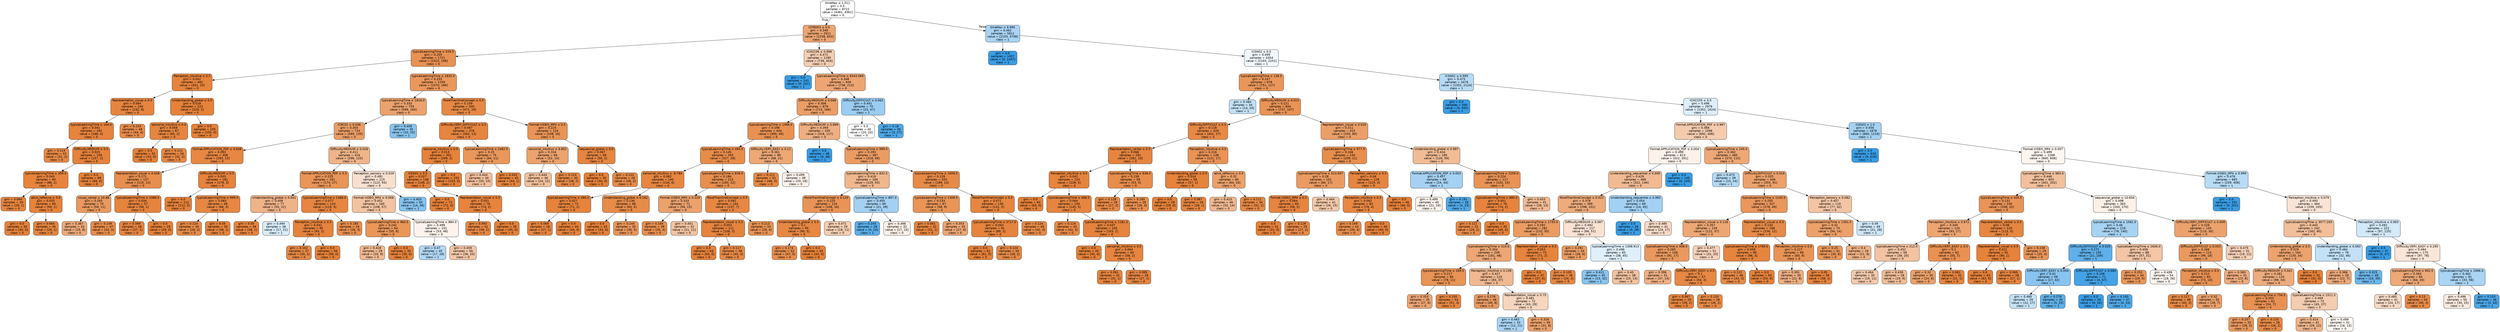 digraph Tree {
node [shape=box, style="filled, rounded", color="black", fontname=helvetica] ;
edge [fontname=helvetica] ;
0 [label=<timeMax &le; 1.011<br/>gini = 0.5<br/>samples = 8722<br/>value = [4361, 4361]<br/>class = 0>, fillcolor="#e5813900"] ;
1 [label=<ICFBD03 &le; 0.0<br/>gini = 0.348<br/>samples = 2911<br/>value = [2258, 653]<br/>class = 0>, fillcolor="#e58139b5"] ;
0 -> 1 [labeldistance=2.5, labelangle=45, headlabel="True"] ;
2 [label=<typicalLearningTime &le; 529.5<br/>gini = 0.205<br/>samples = 1721<br/>value = [1522, 199]<br/>class = 0>, fillcolor="#e58139de"] ;
1 -> 2 ;
3 [label=<Perception_intuitive &le; 0.5<br/>gini = 0.042<br/>samples = 462<br/>value = [452, 10]<br/>class = 0>, fillcolor="#e58139f9"] ;
2 -> 3 ;
4 [label=<Representation_visual &le; 0.5<br/>gini = 0.064<br/>samples = 240<br/>value = [232, 8]<br/>class = 0>, fillcolor="#e58139f6"] ;
3 -> 4 ;
5 [label=<typicalLearningTime &le; 164.0<br/>gini = 0.041<br/>samples = 192<br/>value = [188, 4]<br/>class = 0>, fillcolor="#e58139fa"] ;
4 -> 5 ;
6 [label=<gini = 0.114<br/>samples = 33<br/>value = [31, 2]<br/>class = 0>, fillcolor="#e58139ef"] ;
5 -> 6 ;
7 [label=<Difficulty.MEDIUM &le; 0.5<br/>gini = 0.025<br/>samples = 159<br/>value = [157, 2]<br/>class = 0>, fillcolor="#e58139fc"] ;
5 -> 7 ;
8 [label=<typicalLearningTime &le; 359.5<br/>gini = 0.043<br/>samples = 90<br/>value = [88, 2]<br/>class = 0>, fillcolor="#e58139f9"] ;
7 -> 8 ;
9 [label=<gini = 0.064<br/>samples = 30<br/>value = [29, 1]<br/>class = 0>, fillcolor="#e58139f6"] ;
8 -> 9 ;
10 [label=<ativo_reflexivo &le; 0.0<br/>gini = 0.033<br/>samples = 60<br/>value = [59, 1]<br/>class = 0>, fillcolor="#e58139fb"] ;
8 -> 10 ;
11 [label=<gini = 0.0<br/>samples = 30<br/>value = [30, 0]<br/>class = 0>, fillcolor="#e58139ff"] ;
10 -> 11 ;
12 [label=<gini = 0.064<br/>samples = 30<br/>value = [29, 1]<br/>class = 0>, fillcolor="#e58139f6"] ;
10 -> 12 ;
13 [label=<gini = 0.0<br/>samples = 69<br/>value = [69, 0]<br/>class = 0>, fillcolor="#e58139ff"] ;
7 -> 13 ;
14 [label=<gini = 0.153<br/>samples = 48<br/>value = [44, 4]<br/>class = 0>, fillcolor="#e58139e8"] ;
4 -> 14 ;
15 [label=<Understanding_global &le; 0.5<br/>gini = 0.018<br/>samples = 222<br/>value = [220, 2]<br/>class = 0>, fillcolor="#e58139fd"] ;
3 -> 15 ;
16 [label=<sensorial_intuitivo &le; 0.0<br/>gini = 0.058<br/>samples = 67<br/>value = [65, 2]<br/>class = 0>, fillcolor="#e58139f7"] ;
15 -> 16 ;
17 [label=<gini = 0.0<br/>samples = 33<br/>value = [33, 0]<br/>class = 0>, fillcolor="#e58139ff"] ;
16 -> 17 ;
18 [label=<gini = 0.111<br/>samples = 34<br/>value = [32, 2]<br/>class = 0>, fillcolor="#e58139ef"] ;
16 -> 18 ;
19 [label=<gini = 0.0<br/>samples = 155<br/>value = [155, 0]<br/>class = 0>, fillcolor="#e58139ff"] ;
15 -> 19 ;
20 [label=<typicalLearningTime &le; 1835.0<br/>gini = 0.255<br/>samples = 1259<br/>value = [1070, 189]<br/>class = 0>, fillcolor="#e58139d2"] ;
2 -> 20 ;
21 [label=<typicalLearningTime &le; 1818.0<br/>gini = 0.333<br/>samples = 759<br/>value = [599, 160]<br/>class = 0>, fillcolor="#e58139bb"] ;
20 -> 21 ;
22 [label=<ICRC02 &le; 0.036<br/>gini = 0.303<br/>samples = 724<br/>value = [589, 135]<br/>class = 0>, fillcolor="#e58139c5"] ;
21 -> 22 ;
23 [label=<Format.APPLICATION_PDF &le; 0.638<br/>gini = 0.093<br/>samples = 308<br/>value = [293, 15]<br/>class = 0>, fillcolor="#e58139f2"] ;
22 -> 23 ;
24 [label=<Representation_visual &le; 0.638<br/>gini = 0.171<br/>samples = 127<br/>value = [115, 12]<br/>class = 0>, fillcolor="#e58139e4"] ;
23 -> 24 ;
25 [label=<visual_verbal &le; 10.88<br/>gini = 0.265<br/>samples = 70<br/>value = [59, 11]<br/>class = 0>, fillcolor="#e58139cf"] ;
24 -> 25 ;
26 [label=<gini = 0.367<br/>samples = 33<br/>value = [25, 8]<br/>class = 0>, fillcolor="#e58139ad"] ;
25 -> 26 ;
27 [label=<gini = 0.149<br/>samples = 37<br/>value = [34, 3]<br/>class = 0>, fillcolor="#e58139e9"] ;
25 -> 27 ;
28 [label=<typicalLearningTime &le; 1086.0<br/>gini = 0.034<br/>samples = 57<br/>value = [56, 1]<br/>class = 0>, fillcolor="#e58139fa"] ;
24 -> 28 ;
29 [label=<gini = 0.069<br/>samples = 28<br/>value = [27, 1]<br/>class = 0>, fillcolor="#e58139f6"] ;
28 -> 29 ;
30 [label=<gini = 0.0<br/>samples = 29<br/>value = [29, 0]<br/>class = 0>, fillcolor="#e58139ff"] ;
28 -> 30 ;
31 [label=<Difficulty.MEDIUM &le; 0.5<br/>gini = 0.033<br/>samples = 181<br/>value = [178, 3]<br/>class = 0>, fillcolor="#e58139fb"] ;
23 -> 31 ;
32 [label=<gini = 0.0<br/>samples = 112<br/>value = [112, 0]<br/>class = 0>, fillcolor="#e58139ff"] ;
31 -> 32 ;
33 [label=<typicalLearningTime &le; 999.0<br/>gini = 0.083<br/>samples = 69<br/>value = [66, 3]<br/>class = 0>, fillcolor="#e58139f3"] ;
31 -> 33 ;
34 [label=<gini = 0.124<br/>samples = 30<br/>value = [28, 2]<br/>class = 0>, fillcolor="#e58139ed"] ;
33 -> 34 ;
35 [label=<gini = 0.05<br/>samples = 39<br/>value = [38, 1]<br/>class = 0>, fillcolor="#e58139f8"] ;
33 -> 35 ;
36 [label=<Difficulty.MEDIUM &le; 0.026<br/>gini = 0.411<br/>samples = 416<br/>value = [296, 120]<br/>class = 0>, fillcolor="#e5813998"] ;
22 -> 36 ;
37 [label=<Format.APPLICATION_PDF &le; 0.5<br/>gini = 0.233<br/>samples = 201<br/>value = [174, 27]<br/>class = 0>, fillcolor="#e58139d7"] ;
36 -> 37 ;
38 [label=<Understanding_global &le; 0.041<br/>gini = 0.408<br/>samples = 77<br/>value = [55, 22]<br/>class = 0>, fillcolor="#e5813999"] ;
37 -> 38 ;
39 [label=<gini = 0.05<br/>samples = 39<br/>value = [38, 1]<br/>class = 0>, fillcolor="#e58139f8"] ;
38 -> 39 ;
40 [label=<gini = 0.494<br/>samples = 38<br/>value = [17, 21]<br/>class = 1>, fillcolor="#399de531"] ;
38 -> 40 ;
41 [label=<typicalLearningTime &le; 1366.0<br/>gini = 0.077<br/>samples = 124<br/>value = [119, 5]<br/>class = 0>, fillcolor="#e58139f4"] ;
37 -> 41 ;
42 [label=<Perception_intuitive &le; 0.5<br/>gini = 0.041<br/>samples = 95<br/>value = [93, 2]<br/>class = 0>, fillcolor="#e58139fa"] ;
41 -> 42 ;
43 [label=<gini = 0.102<br/>samples = 37<br/>value = [35, 2]<br/>class = 0>, fillcolor="#e58139f0"] ;
42 -> 43 ;
44 [label=<gini = 0.0<br/>samples = 58<br/>value = [58, 0]<br/>class = 0>, fillcolor="#e58139ff"] ;
42 -> 44 ;
45 [label=<gini = 0.185<br/>samples = 29<br/>value = [26, 3]<br/>class = 0>, fillcolor="#e58139e2"] ;
41 -> 45 ;
46 [label=<Perception_sensory &le; 0.026<br/>gini = 0.491<br/>samples = 215<br/>value = [122, 93]<br/>class = 0>, fillcolor="#e581393d"] ;
36 -> 46 ;
47 [label=<Format.VIDEO_MP4 &le; 0.006<br/>gini = 0.452<br/>samples = 165<br/>value = [108, 57]<br/>class = 0>, fillcolor="#e5813978"] ;
46 -> 47 ;
48 [label=<typicalLearningTime &le; 963.5<br/>gini = 0.242<br/>samples = 64<br/>value = [55, 9]<br/>class = 0>, fillcolor="#e58139d5"] ;
47 -> 48 ;
49 [label=<gini = 0.428<br/>samples = 29<br/>value = [20, 9]<br/>class = 0>, fillcolor="#e581398c"] ;
48 -> 49 ;
50 [label=<gini = 0.0<br/>samples = 35<br/>value = [35, 0]<br/>class = 0>, fillcolor="#e58139ff"] ;
48 -> 50 ;
51 [label=<typicalLearningTime &le; 884.0<br/>gini = 0.499<br/>samples = 101<br/>value = [53, 48]<br/>class = 0>, fillcolor="#e5813918"] ;
47 -> 51 ;
52 [label=<gini = 0.47<br/>samples = 45<br/>value = [17, 28]<br/>class = 1>, fillcolor="#399de564"] ;
51 -> 52 ;
53 [label=<gini = 0.459<br/>samples = 56<br/>value = [36, 20]<br/>class = 0>, fillcolor="#e5813971"] ;
51 -> 53 ;
54 [label=<gini = 0.403<br/>samples = 50<br/>value = [14, 36]<br/>class = 1>, fillcolor="#399de59c"] ;
46 -> 54 ;
55 [label=<gini = 0.408<br/>samples = 35<br/>value = [10, 25]<br/>class = 1>, fillcolor="#399de599"] ;
21 -> 55 ;
56 [label=<MoreThanOneConcept &le; 0.5<br/>gini = 0.109<br/>samples = 500<br/>value = [471, 29]<br/>class = 0>, fillcolor="#e58139ef"] ;
20 -> 56 ;
57 [label=<Difficulty.VERY_DIFFICULT &le; 0.5<br/>gini = 0.067<br/>samples = 376<br/>value = [363, 13]<br/>class = 0>, fillcolor="#e58139f6"] ;
56 -> 57 ;
58 [label=<sensorial_intuitivo &le; 0.0<br/>gini = 0.013<br/>samples = 301<br/>value = [299, 2]<br/>class = 0>, fillcolor="#e58139fd"] ;
57 -> 58 ;
59 [label=<ICES02 &le; 0.5<br/>gini = 0.027<br/>samples = 148<br/>value = [146, 2]<br/>class = 0>, fillcolor="#e58139fc"] ;
58 -> 59 ;
60 [label=<gini = 0.0<br/>samples = 72<br/>value = [72, 0]<br/>class = 0>, fillcolor="#e58139ff"] ;
59 -> 60 ;
61 [label=<Representation_visual &le; 0.5<br/>gini = 0.051<br/>samples = 76<br/>value = [74, 2]<br/>class = 0>, fillcolor="#e58139f8"] ;
59 -> 61 ;
62 [label=<gini = 0.093<br/>samples = 41<br/>value = [39, 2]<br/>class = 0>, fillcolor="#e58139f2"] ;
61 -> 62 ;
63 [label=<gini = 0.0<br/>samples = 35<br/>value = [35, 0]<br/>class = 0>, fillcolor="#e58139ff"] ;
61 -> 63 ;
64 [label=<gini = 0.0<br/>samples = 153<br/>value = [153, 0]<br/>class = 0>, fillcolor="#e58139ff"] ;
58 -> 64 ;
65 [label=<typicalLearningTime &le; 2482.5<br/>gini = 0.25<br/>samples = 75<br/>value = [64, 11]<br/>class = 0>, fillcolor="#e58139d3"] ;
57 -> 65 ;
66 [label=<gini = 0.444<br/>samples = 30<br/>value = [20, 10]<br/>class = 0>, fillcolor="#e581397f"] ;
65 -> 66 ;
67 [label=<gini = 0.043<br/>samples = 45<br/>value = [44, 1]<br/>class = 0>, fillcolor="#e58139f9"] ;
65 -> 67 ;
68 [label=<Format.VIDEO_MP4 &le; 0.5<br/>gini = 0.225<br/>samples = 124<br/>value = [108, 16]<br/>class = 0>, fillcolor="#e58139d9"] ;
56 -> 68 ;
69 [label=<sensorial_intuitivo &le; 8.802<br/>gini = 0.334<br/>samples = 66<br/>value = [52, 14]<br/>class = 0>, fillcolor="#e58139ba"] ;
68 -> 69 ;
70 [label=<gini = 0.444<br/>samples = 36<br/>value = [24, 12]<br/>class = 0>, fillcolor="#e581397f"] ;
69 -> 70 ;
71 [label=<gini = 0.124<br/>samples = 30<br/>value = [28, 2]<br/>class = 0>, fillcolor="#e58139ed"] ;
69 -> 71 ;
72 [label=<sequencial_global &le; 0.0<br/>gini = 0.067<br/>samples = 58<br/>value = [56, 2]<br/>class = 0>, fillcolor="#e58139f6"] ;
68 -> 72 ;
73 [label=<gini = 0.0<br/>samples = 30<br/>value = [30, 0]<br/>class = 0>, fillcolor="#e58139ff"] ;
72 -> 73 ;
74 [label=<gini = 0.133<br/>samples = 28<br/>value = [26, 2]<br/>class = 0>, fillcolor="#e58139eb"] ;
72 -> 74 ;
75 [label=<ICHCC06 &le; 0.998<br/>gini = 0.472<br/>samples = 1190<br/>value = [736, 454]<br/>class = 0>, fillcolor="#e5813962"] ;
1 -> 75 ;
76 [label=<gini = 0.0<br/>samples = 241<br/>value = [0, 241]<br/>class = 1>, fillcolor="#399de5ff"] ;
75 -> 76 ;
77 [label=<typicalLearningTime &le; 8343.069<br/>gini = 0.348<br/>samples = 949<br/>value = [736, 213]<br/>class = 0>, fillcolor="#e58139b5"] ;
75 -> 77 ;
78 [label=<Difficulty.MEDIUM &le; 0.006<br/>gini = 0.306<br/>samples = 879<br/>value = [713, 166]<br/>class = 0>, fillcolor="#e58139c4"] ;
77 -> 78 ;
79 [label=<typicalLearningTime &le; 1996.0<br/>gini = 0.196<br/>samples = 444<br/>value = [395, 49]<br/>class = 0>, fillcolor="#e58139df"] ;
78 -> 79 ;
80 [label=<typicalLearningTime &le; 494.5<br/>gini = 0.145<br/>samples = 355<br/>value = [327, 28]<br/>class = 0>, fillcolor="#e58139e9"] ;
79 -> 80 ;
81 [label=<sensorial_intuitivo &le; -6.784<br/>gini = 0.082<br/>samples = 140<br/>value = [134, 6]<br/>class = 0>, fillcolor="#e58139f4"] ;
80 -> 81 ;
82 [label=<typicalLearningTime &le; 280.0<br/>gini = 0.027<br/>samples = 72<br/>value = [71, 1]<br/>class = 0>, fillcolor="#e58139fb"] ;
81 -> 82 ;
83 [label=<gini = 0.069<br/>samples = 28<br/>value = [27, 1]<br/>class = 0>, fillcolor="#e58139f6"] ;
82 -> 83 ;
84 [label=<gini = 0.0<br/>samples = 44<br/>value = [44, 0]<br/>class = 0>, fillcolor="#e58139ff"] ;
82 -> 84 ;
85 [label=<Understanding_global &le; 0.192<br/>gini = 0.136<br/>samples = 68<br/>value = [63, 5]<br/>class = 0>, fillcolor="#e58139eb"] ;
81 -> 85 ;
86 [label=<gini = 0.0<br/>samples = 33<br/>value = [33, 0]<br/>class = 0>, fillcolor="#e58139ff"] ;
85 -> 86 ;
87 [label=<gini = 0.245<br/>samples = 35<br/>value = [30, 5]<br/>class = 0>, fillcolor="#e58139d4"] ;
85 -> 87 ;
88 [label=<typicalLearningTime &le; 839.0<br/>gini = 0.184<br/>samples = 215<br/>value = [193, 22]<br/>class = 0>, fillcolor="#e58139e2"] ;
80 -> 88 ;
89 [label=<Format.VIDEO_MP4 &le; 0.229<br/>gini = 0.333<br/>samples = 71<br/>value = [56, 15]<br/>class = 0>, fillcolor="#e58139bb"] ;
88 -> 89 ;
90 [label=<gini = 0.184<br/>samples = 39<br/>value = [35, 4]<br/>class = 0>, fillcolor="#e58139e2"] ;
89 -> 90 ;
91 [label=<gini = 0.451<br/>samples = 32<br/>value = [21, 11]<br/>class = 0>, fillcolor="#e5813979"] ;
89 -> 91 ;
92 [label=<MoreThanOneConcept &le; 0.5<br/>gini = 0.092<br/>samples = 144<br/>value = [137, 7]<br/>class = 0>, fillcolor="#e58139f2"] ;
88 -> 92 ;
93 [label=<Representation_visual &le; 0.5<br/>gini = 0.053<br/>samples = 111<br/>value = [108, 3]<br/>class = 0>, fillcolor="#e58139f8"] ;
92 -> 93 ;
94 [label=<gini = 0.0<br/>samples = 63<br/>value = [63, 0]<br/>class = 0>, fillcolor="#e58139ff"] ;
93 -> 94 ;
95 [label=<gini = 0.117<br/>samples = 48<br/>value = [45, 3]<br/>class = 0>, fillcolor="#e58139ee"] ;
93 -> 95 ;
96 [label=<gini = 0.213<br/>samples = 33<br/>value = [29, 4]<br/>class = 0>, fillcolor="#e58139dc"] ;
92 -> 96 ;
97 [label=<Difficulty.VERY_EASY &le; 0.12<br/>gini = 0.361<br/>samples = 89<br/>value = [68, 21]<br/>class = 0>, fillcolor="#e58139b0"] ;
79 -> 97 ;
98 [label=<gini = 0.111<br/>samples = 51<br/>value = [48, 3]<br/>class = 0>, fillcolor="#e58139ef"] ;
97 -> 98 ;
99 [label=<gini = 0.499<br/>samples = 38<br/>value = [20, 18]<br/>class = 0>, fillcolor="#e5813919"] ;
97 -> 99 ;
100 [label=<Difficulty.MEDIUM &le; 0.989<br/>gini = 0.393<br/>samples = 435<br/>value = [318, 117]<br/>class = 0>, fillcolor="#e58139a1"] ;
78 -> 100 ;
101 [label=<gini = 0.0<br/>samples = 48<br/>value = [0, 48]<br/>class = 1>, fillcolor="#399de5ff"] ;
100 -> 101 ;
102 [label=<typicalLearningTime &le; 999.0<br/>gini = 0.293<br/>samples = 387<br/>value = [318, 69]<br/>class = 0>, fillcolor="#e58139c8"] ;
100 -> 102 ;
103 [label=<typicalLearningTime &le; 832.5<br/>gini = 0.419<br/>samples = 184<br/>value = [129, 55]<br/>class = 0>, fillcolor="#e5813992"] ;
102 -> 103 ;
104 [label=<MoreThanOneConcept &le; 0.133<br/>gini = 0.225<br/>samples = 124<br/>value = [108, 16]<br/>class = 0>, fillcolor="#e58139d9"] ;
103 -> 104 ;
105 [label=<Understanding_global &le; 0.5<br/>gini = 0.1<br/>samples = 95<br/>value = [90, 5]<br/>class = 0>, fillcolor="#e58139f1"] ;
104 -> 105 ;
106 [label=<gini = 0.174<br/>samples = 52<br/>value = [47, 5]<br/>class = 0>, fillcolor="#e58139e4"] ;
105 -> 106 ;
107 [label=<gini = 0.0<br/>samples = 43<br/>value = [43, 0]<br/>class = 0>, fillcolor="#e58139ff"] ;
105 -> 107 ;
108 [label=<gini = 0.471<br/>samples = 29<br/>value = [18, 11]<br/>class = 0>, fillcolor="#e5813963"] ;
104 -> 108 ;
109 [label=<typicalLearningTime &le; 897.0<br/>gini = 0.455<br/>samples = 60<br/>value = [21, 39]<br/>class = 1>, fillcolor="#399de576"] ;
103 -> 109 ;
110 [label=<gini = 0.245<br/>samples = 28<br/>value = [4, 24]<br/>class = 1>, fillcolor="#399de5d4"] ;
109 -> 110 ;
111 [label=<gini = 0.498<br/>samples = 32<br/>value = [17, 15]<br/>class = 0>, fillcolor="#e581391e"] ;
109 -> 111 ;
112 [label=<typicalLearningTime &le; 1659.5<br/>gini = 0.128<br/>samples = 203<br/>value = [189, 14]<br/>class = 0>, fillcolor="#e58139ec"] ;
102 -> 112 ;
113 [label=<typicalLearningTime &le; 1309.5<br/>gini = 0.233<br/>samples = 67<br/>value = [58, 9]<br/>class = 0>, fillcolor="#e58139d7"] ;
112 -> 113 ;
114 [label=<gini = 0.061<br/>samples = 32<br/>value = [31, 1]<br/>class = 0>, fillcolor="#e58139f7"] ;
113 -> 114 ;
115 [label=<gini = 0.353<br/>samples = 35<br/>value = [27, 8]<br/>class = 0>, fillcolor="#e58139b3"] ;
113 -> 115 ;
116 [label=<MoreThanOneConcept &le; 0.5<br/>gini = 0.071<br/>samples = 136<br/>value = [131, 5]<br/>class = 0>, fillcolor="#e58139f5"] ;
112 -> 116 ;
117 [label=<typicalLearningTime &le; 3717.0<br/>gini = 0.043<br/>samples = 91<br/>value = [89, 2]<br/>class = 0>, fillcolor="#e58139f9"] ;
116 -> 117 ;
118 [label=<gini = 0.0<br/>samples = 61<br/>value = [61, 0]<br/>class = 0>, fillcolor="#e58139ff"] ;
117 -> 118 ;
119 [label=<gini = 0.124<br/>samples = 30<br/>value = [28, 2]<br/>class = 0>, fillcolor="#e58139ed"] ;
117 -> 119 ;
120 [label=<gini = 0.124<br/>samples = 45<br/>value = [42, 3]<br/>class = 0>, fillcolor="#e58139ed"] ;
116 -> 120 ;
121 [label=<Difficulty.DIFFICULT &le; 0.062<br/>gini = 0.441<br/>samples = 70<br/>value = [23, 47]<br/>class = 1>, fillcolor="#399de582"] ;
77 -> 121 ;
122 [label=<gini = 0.5<br/>samples = 40<br/>value = [20, 20]<br/>class = 0>, fillcolor="#e5813900"] ;
121 -> 122 ;
123 [label=<gini = 0.18<br/>samples = 30<br/>value = [3, 27]<br/>class = 1>, fillcolor="#399de5e3"] ;
121 -> 123 ;
124 [label=<timeMax &le; 9.995<br/>gini = 0.462<br/>samples = 5811<br/>value = [2103, 3708]<br/>class = 1>, fillcolor="#399de56e"] ;
0 -> 124 [labeldistance=2.5, labelangle=-45, headlabel="False"] ;
125 [label=<gini = 0.0<br/>samples = 1457<br/>value = [0, 1457]<br/>class = 1>, fillcolor="#399de5ff"] ;
124 -> 125 ;
126 [label=<ICSN02 &le; 0.0<br/>gini = 0.499<br/>samples = 4354<br/>value = [2103, 2251]<br/>class = 1>, fillcolor="#399de511"] ;
124 -> 126 ;
127 [label=<typicalLearningTime &le; 138.5<br/>gini = 0.247<br/>samples = 878<br/>value = [751, 127]<br/>class = 0>, fillcolor="#e58139d4"] ;
126 -> 127 ;
128 [label=<gini = 0.484<br/>samples = 34<br/>value = [14, 20]<br/>class = 1>, fillcolor="#399de54d"] ;
127 -> 128 ;
129 [label=<Difficulty.MEDIUM &le; 0.013<br/>gini = 0.221<br/>samples = 844<br/>value = [737, 107]<br/>class = 0>, fillcolor="#e58139da"] ;
127 -> 129 ;
130 [label=<Difficulty.DIFFICULT &le; 0.5<br/>gini = 0.118<br/>samples = 429<br/>value = [402, 27]<br/>class = 0>, fillcolor="#e58139ee"] ;
129 -> 130 ;
131 [label=<Representation_verbal &le; 0.5<br/>gini = 0.066<br/>samples = 291<br/>value = [281, 10]<br/>class = 0>, fillcolor="#e58139f6"] ;
130 -> 131 ;
132 [label=<Perception_intuitive &le; 0.5<br/>gini = 0.042<br/>samples = 233<br/>value = [228, 5]<br/>class = 0>, fillcolor="#e58139f9"] ;
131 -> 132 ;
133 [label=<gini = 0.0<br/>samples = 83<br/>value = [83, 0]<br/>class = 0>, fillcolor="#e58139ff"] ;
132 -> 133 ;
134 [label=<typicalLearningTime &le; 468.5<br/>gini = 0.064<br/>samples = 150<br/>value = [145, 5]<br/>class = 0>, fillcolor="#e58139f6"] ;
132 -> 134 ;
135 [label=<gini = 0.124<br/>samples = 45<br/>value = [42, 3]<br/>class = 0>, fillcolor="#e58139ed"] ;
134 -> 135 ;
136 [label=<typicalLearningTime &le; 1181.5<br/>gini = 0.037<br/>samples = 105<br/>value = [103, 2]<br/>class = 0>, fillcolor="#e58139fa"] ;
134 -> 136 ;
137 [label=<gini = 0.0<br/>samples = 45<br/>value = [45, 0]<br/>class = 0>, fillcolor="#e58139ff"] ;
136 -> 137 ;
138 [label=<sensorial_intuitivo &le; 0.0<br/>gini = 0.064<br/>samples = 60<br/>value = [58, 2]<br/>class = 0>, fillcolor="#e58139f6"] ;
136 -> 138 ;
139 [label=<gini = 0.061<br/>samples = 32<br/>value = [31, 1]<br/>class = 0>, fillcolor="#e58139f7"] ;
138 -> 139 ;
140 [label=<gini = 0.069<br/>samples = 28<br/>value = [27, 1]<br/>class = 0>, fillcolor="#e58139f6"] ;
138 -> 140 ;
141 [label=<typicalLearningTime &le; 638.0<br/>gini = 0.158<br/>samples = 58<br/>value = [53, 5]<br/>class = 0>, fillcolor="#e58139e7"] ;
131 -> 141 ;
142 [label=<gini = 0.128<br/>samples = 29<br/>value = [27, 2]<br/>class = 0>, fillcolor="#e58139ec"] ;
141 -> 142 ;
143 [label=<gini = 0.185<br/>samples = 29<br/>value = [26, 3]<br/>class = 0>, fillcolor="#e58139e2"] ;
141 -> 143 ;
144 [label=<Perception_intuitive &le; 0.5<br/>gini = 0.216<br/>samples = 138<br/>value = [121, 17]<br/>class = 0>, fillcolor="#e58139db"] ;
130 -> 144 ;
145 [label=<Understanding_global &le; 0.5<br/>gini = 0.034<br/>samples = 58<br/>value = [57, 1]<br/>class = 0>, fillcolor="#e58139fb"] ;
144 -> 145 ;
146 [label=<gini = 0.0<br/>samples = 29<br/>value = [29, 0]<br/>class = 0>, fillcolor="#e58139ff"] ;
145 -> 146 ;
147 [label=<gini = 0.067<br/>samples = 29<br/>value = [28, 1]<br/>class = 0>, fillcolor="#e58139f6"] ;
145 -> 147 ;
148 [label=<ativo_reflexivo &le; 0.0<br/>gini = 0.32<br/>samples = 80<br/>value = [64, 16]<br/>class = 0>, fillcolor="#e58139bf"] ;
144 -> 148 ;
149 [label=<gini = 0.423<br/>samples = 46<br/>value = [32, 14]<br/>class = 0>, fillcolor="#e581398f"] ;
148 -> 149 ;
150 [label=<gini = 0.111<br/>samples = 34<br/>value = [32, 2]<br/>class = 0>, fillcolor="#e58139ef"] ;
148 -> 150 ;
151 [label=<Representation_visual &le; 0.026<br/>gini = 0.311<br/>samples = 415<br/>value = [335, 80]<br/>class = 0>, fillcolor="#e58139c2"] ;
129 -> 151 ;
152 [label=<typicalLearningTime &le; 977.5<br/>gini = 0.166<br/>samples = 230<br/>value = [209, 21]<br/>class = 0>, fillcolor="#e58139e5"] ;
151 -> 152 ;
153 [label=<typicalLearningTime &le; 523.697<br/>gini = 0.28<br/>samples = 101<br/>value = [84, 17]<br/>class = 0>, fillcolor="#e58139cb"] ;
152 -> 153 ;
154 [label=<Format.VIDEO_MP4 &le; 0.5<br/>gini = 0.064<br/>samples = 60<br/>value = [58, 2]<br/>class = 0>, fillcolor="#e58139f6"] ;
153 -> 154 ;
155 [label=<gini = 0.0<br/>samples = 31<br/>value = [31, 0]<br/>class = 0>, fillcolor="#e58139ff"] ;
154 -> 155 ;
156 [label=<gini = 0.128<br/>samples = 29<br/>value = [27, 2]<br/>class = 0>, fillcolor="#e58139ec"] ;
154 -> 156 ;
157 [label=<gini = 0.464<br/>samples = 41<br/>value = [26, 15]<br/>class = 0>, fillcolor="#e581396c"] ;
153 -> 157 ;
158 [label=<Perception_sensory &le; 0.5<br/>gini = 0.06<br/>samples = 129<br/>value = [125, 4]<br/>class = 0>, fillcolor="#e58139f7"] ;
152 -> 158 ;
159 [label=<Perception_intuitive &le; 0.5<br/>gini = 0.092<br/>samples = 83<br/>value = [79, 4]<br/>class = 0>, fillcolor="#e58139f2"] ;
158 -> 159 ;
160 [label=<gini = 0.169<br/>samples = 43<br/>value = [39, 4]<br/>class = 0>, fillcolor="#e58139e5"] ;
159 -> 160 ;
161 [label=<gini = 0.0<br/>samples = 40<br/>value = [40, 0]<br/>class = 0>, fillcolor="#e58139ff"] ;
159 -> 161 ;
162 [label=<gini = 0.0<br/>samples = 46<br/>value = [46, 0]<br/>class = 0>, fillcolor="#e58139ff"] ;
158 -> 162 ;
163 [label=<Understanding_global &le; 0.997<br/>gini = 0.434<br/>samples = 185<br/>value = [126, 59]<br/>class = 0>, fillcolor="#e5813988"] ;
151 -> 163 ;
164 [label=<Format.APPLICATION_PDF &le; 0.003<br/>gini = 0.457<br/>samples = 68<br/>value = [24, 44]<br/>class = 1>, fillcolor="#399de574"] ;
163 -> 164 ;
165 [label=<gini = 0.499<br/>samples = 40<br/>value = [21, 19]<br/>class = 0>, fillcolor="#e5813918"] ;
164 -> 165 ;
166 [label=<gini = 0.191<br/>samples = 28<br/>value = [3, 25]<br/>class = 1>, fillcolor="#399de5e0"] ;
164 -> 166 ;
167 [label=<typicalLearningTime &le; 2259.0<br/>gini = 0.224<br/>samples = 117<br/>value = [102, 15]<br/>class = 0>, fillcolor="#e58139da"] ;
163 -> 167 ;
168 [label=<typicalLearningTime &le; 880.0<br/>gini = 0.051<br/>samples = 76<br/>value = [74, 2]<br/>class = 0>, fillcolor="#e58139f8"] ;
167 -> 168 ;
169 [label=<gini = 0.121<br/>samples = 31<br/>value = [29, 2]<br/>class = 0>, fillcolor="#e58139ed"] ;
168 -> 169 ;
170 [label=<gini = 0.0<br/>samples = 45<br/>value = [45, 0]<br/>class = 0>, fillcolor="#e58139ff"] ;
168 -> 170 ;
171 [label=<gini = 0.433<br/>samples = 41<br/>value = [28, 13]<br/>class = 0>, fillcolor="#e5813989"] ;
167 -> 171 ;
172 [label=<ICSN02 &le; 0.999<br/>gini = 0.475<br/>samples = 3476<br/>value = [1352, 2124]<br/>class = 1>, fillcolor="#399de55d"] ;
126 -> 172 ;
173 [label=<gini = 0.0<br/>samples = 500<br/>value = [0, 500]<br/>class = 1>, fillcolor="#399de5ff"] ;
172 -> 173 ;
174 [label=<ICHCC05 &le; 0.0<br/>gini = 0.496<br/>samples = 2976<br/>value = [1352, 1624]<br/>class = 1>, fillcolor="#399de52b"] ;
172 -> 174 ;
175 [label=<Format.APPLICATION_PDF &le; 0.997<br/>gini = 0.466<br/>samples = 1098<br/>value = [692, 406]<br/>class = 0>, fillcolor="#e5813969"] ;
174 -> 175 ;
176 [label=<Format.APPLICATION_PDF &le; 0.004<br/>gini = 0.499<br/>samples = 613<br/>value = [322, 291]<br/>class = 0>, fillcolor="#e5813919"] ;
175 -> 176 ;
177 [label=<Understanding_sequential &le; 0.006<br/>gini = 0.429<br/>samples = 468<br/>value = [322, 146]<br/>class = 0>, fillcolor="#e581398b"] ;
176 -> 177 ;
178 [label=<MoreThanOneConcept &le; 0.022<br/>gini = 0.378<br/>samples = 399<br/>value = [298, 101]<br/>class = 0>, fillcolor="#e58139a9"] ;
177 -> 178 ;
179 [label=<typicalLearningTime &le; 1793.0<br/>gini = 0.292<br/>samples = 282<br/>value = [232, 50]<br/>class = 0>, fillcolor="#e58139c8"] ;
178 -> 179 ;
180 [label=<typicalLearningTime &le; 510.0<br/>gini = 0.354<br/>samples = 209<br/>value = [161, 48]<br/>class = 0>, fillcolor="#e58139b3"] ;
179 -> 180 ;
181 [label=<typicalLearningTime &le; 269.5<br/>gini = 0.217<br/>samples = 89<br/>value = [78, 11]<br/>class = 0>, fillcolor="#e58139db"] ;
180 -> 181 ;
182 [label=<gini = 0.353<br/>samples = 35<br/>value = [27, 8]<br/>class = 0>, fillcolor="#e58139b3"] ;
181 -> 182 ;
183 [label=<gini = 0.105<br/>samples = 54<br/>value = [51, 3]<br/>class = 0>, fillcolor="#e58139f0"] ;
181 -> 183 ;
184 [label=<Perception_intuitive &le; 0.139<br/>gini = 0.427<br/>samples = 120<br/>value = [83, 37]<br/>class = 0>, fillcolor="#e581398d"] ;
180 -> 184 ;
185 [label=<gini = 0.278<br/>samples = 48<br/>value = [40, 8]<br/>class = 0>, fillcolor="#e58139cc"] ;
184 -> 185 ;
186 [label=<Representation_visual &le; 0.75<br/>gini = 0.481<br/>samples = 72<br/>value = [43, 29]<br/>class = 0>, fillcolor="#e5813953"] ;
184 -> 186 ;
187 [label=<gini = 0.463<br/>samples = 33<br/>value = [12, 21]<br/>class = 1>, fillcolor="#399de56d"] ;
186 -> 187 ;
188 [label=<gini = 0.326<br/>samples = 39<br/>value = [31, 8]<br/>class = 0>, fillcolor="#e58139bd"] ;
186 -> 188 ;
189 [label=<Representation_visual &le; 0.5<br/>gini = 0.053<br/>samples = 73<br/>value = [71, 2]<br/>class = 0>, fillcolor="#e58139f8"] ;
179 -> 189 ;
190 [label=<gini = 0.0<br/>samples = 37<br/>value = [37, 0]<br/>class = 0>, fillcolor="#e58139ff"] ;
189 -> 190 ;
191 [label=<gini = 0.105<br/>samples = 36<br/>value = [34, 2]<br/>class = 0>, fillcolor="#e58139f0"] ;
189 -> 191 ;
192 [label=<Difficulty.MEDIUM &le; 0.087<br/>gini = 0.492<br/>samples = 117<br/>value = [66, 51]<br/>class = 0>, fillcolor="#e581393a"] ;
178 -> 192 ;
193 [label=<gini = 0.291<br/>samples = 34<br/>value = [28, 6]<br/>class = 0>, fillcolor="#e58139c8"] ;
192 -> 193 ;
194 [label=<typicalLearningTime &le; 1308.913<br/>gini = 0.496<br/>samples = 83<br/>value = [38, 45]<br/>class = 1>, fillcolor="#399de528"] ;
192 -> 194 ;
195 [label=<gini = 0.411<br/>samples = 45<br/>value = [13, 32]<br/>class = 1>, fillcolor="#399de597"] ;
194 -> 195 ;
196 [label=<gini = 0.45<br/>samples = 38<br/>value = [25, 13]<br/>class = 0>, fillcolor="#e581397a"] ;
194 -> 196 ;
197 [label=<Understanding_sequential &le; 0.992<br/>gini = 0.454<br/>samples = 69<br/>value = [24, 45]<br/>class = 1>, fillcolor="#399de577"] ;
177 -> 197 ;
198 [label=<gini = 0.0<br/>samples = 28<br/>value = [0, 28]<br/>class = 1>, fillcolor="#399de5ff"] ;
197 -> 198 ;
199 [label=<gini = 0.485<br/>samples = 41<br/>value = [24, 17]<br/>class = 0>, fillcolor="#e581394a"] ;
197 -> 199 ;
200 [label=<gini = 0.0<br/>samples = 145<br/>value = [0, 145]<br/>class = 1>, fillcolor="#399de5ff"] ;
176 -> 200 ;
201 [label=<typicalLearningTime &le; 245.0<br/>gini = 0.362<br/>samples = 485<br/>value = [370, 115]<br/>class = 0>, fillcolor="#e58139b0"] ;
175 -> 201 ;
202 [label=<gini = 0.473<br/>samples = 39<br/>value = [15, 24]<br/>class = 1>, fillcolor="#399de560"] ;
201 -> 202 ;
203 [label=<Difficulty.DIFFICULT &le; 0.016<br/>gini = 0.325<br/>samples = 446<br/>value = [355, 91]<br/>class = 0>, fillcolor="#e58139be"] ;
201 -> 203 ;
204 [label=<typicalLearningTime &le; 1143.5<br/>gini = 0.255<br/>samples = 327<br/>value = [278, 49]<br/>class = 0>, fillcolor="#e58139d2"] ;
203 -> 204 ;
205 [label=<Representation_visual &le; 0.116<br/>gini = 0.357<br/>samples = 159<br/>value = [122, 37]<br/>class = 0>, fillcolor="#e58139b2"] ;
204 -> 205 ;
206 [label=<typicalLearningTime &le; 508.0<br/>gini = 0.265<br/>samples = 108<br/>value = [91, 17]<br/>class = 0>, fillcolor="#e58139cf"] ;
205 -> 206 ;
207 [label=<gini = 0.398<br/>samples = 51<br/>value = [37, 14]<br/>class = 0>, fillcolor="#e581399f"] ;
206 -> 207 ;
208 [label=<Difficulty.VERY_EASY &le; 0.5<br/>gini = 0.1<br/>samples = 57<br/>value = [54, 3]<br/>class = 0>, fillcolor="#e58139f1"] ;
206 -> 208 ;
209 [label=<gini = 0.067<br/>samples = 29<br/>value = [28, 1]<br/>class = 0>, fillcolor="#e58139f6"] ;
208 -> 209 ;
210 [label=<gini = 0.133<br/>samples = 28<br/>value = [26, 2]<br/>class = 0>, fillcolor="#e58139eb"] ;
208 -> 210 ;
211 [label=<gini = 0.477<br/>samples = 51<br/>value = [31, 20]<br/>class = 0>, fillcolor="#e581395a"] ;
205 -> 211 ;
212 [label=<Representation_visual &le; 0.5<br/>gini = 0.133<br/>samples = 168<br/>value = [156, 12]<br/>class = 0>, fillcolor="#e58139eb"] ;
204 -> 212 ;
213 [label=<typicalLearningTime &le; 1769.0<br/>gini = 0.059<br/>samples = 99<br/>value = [96, 3]<br/>class = 0>, fillcolor="#e58139f7"] ;
212 -> 213 ;
214 [label=<gini = 0.122<br/>samples = 46<br/>value = [43, 3]<br/>class = 0>, fillcolor="#e58139ed"] ;
213 -> 214 ;
215 [label=<gini = 0.0<br/>samples = 53<br/>value = [53, 0]<br/>class = 0>, fillcolor="#e58139ff"] ;
213 -> 215 ;
216 [label=<Perception_intuitive &le; 0.5<br/>gini = 0.227<br/>samples = 69<br/>value = [60, 9]<br/>class = 0>, fillcolor="#e58139d9"] ;
212 -> 216 ;
217 [label=<gini = 0.391<br/>samples = 30<br/>value = [22, 8]<br/>class = 0>, fillcolor="#e58139a2"] ;
216 -> 217 ;
218 [label=<gini = 0.05<br/>samples = 39<br/>value = [38, 1]<br/>class = 0>, fillcolor="#e58139f8"] ;
216 -> 218 ;
219 [label=<Perception_sensory &le; 0.082<br/>gini = 0.457<br/>samples = 119<br/>value = [77, 42]<br/>class = 0>, fillcolor="#e5813974"] ;
203 -> 219 ;
220 [label=<typicalLearningTime &le; 1391.0<br/>gini = 0.32<br/>samples = 70<br/>value = [56, 14]<br/>class = 0>, fillcolor="#e58139bf"] ;
219 -> 220 ;
221 [label=<gini = 0.25<br/>samples = 41<br/>value = [35, 6]<br/>class = 0>, fillcolor="#e58139d3"] ;
220 -> 221 ;
222 [label=<gini = 0.4<br/>samples = 29<br/>value = [21, 8]<br/>class = 0>, fillcolor="#e581399e"] ;
220 -> 222 ;
223 [label=<gini = 0.49<br/>samples = 49<br/>value = [21, 28]<br/>class = 1>, fillcolor="#399de540"] ;
219 -> 223 ;
224 [label=<ICES03 &le; 1.0<br/>gini = 0.456<br/>samples = 1878<br/>value = [660, 1218]<br/>class = 1>, fillcolor="#399de575"] ;
174 -> 224 ;
225 [label=<gini = 0.0<br/>samples = 610<br/>value = [0, 610]<br/>class = 1>, fillcolor="#399de5ff"] ;
224 -> 225 ;
226 [label=<Format.VIDEO_MP4 &le; 0.007<br/>gini = 0.499<br/>samples = 1268<br/>value = [660, 608]<br/>class = 0>, fillcolor="#e5813914"] ;
224 -> 226 ;
227 [label=<typicalLearningTime &le; 983.0<br/>gini = 0.446<br/>samples = 603<br/>value = [401, 202]<br/>class = 0>, fillcolor="#e581397f"] ;
226 -> 227 ;
228 [label=<typicalLearningTime &le; 425.5<br/>gini = 0.231<br/>samples = 240<br/>value = [208, 32]<br/>class = 0>, fillcolor="#e58139d8"] ;
227 -> 228 ;
229 [label=<Perception_intuitive &le; 0.972<br/>gini = 0.349<br/>samples = 120<br/>value = [93, 27]<br/>class = 0>, fillcolor="#e58139b5"] ;
228 -> 229 ;
230 [label=<typicalLearningTime &le; 212.0<br/>gini = 0.452<br/>samples = 58<br/>value = [38, 20]<br/>class = 0>, fillcolor="#e5813979"] ;
229 -> 230 ;
231 [label=<gini = 0.464<br/>samples = 30<br/>value = [19, 11]<br/>class = 0>, fillcolor="#e581396b"] ;
230 -> 231 ;
232 [label=<gini = 0.436<br/>samples = 28<br/>value = [19, 9]<br/>class = 0>, fillcolor="#e5813986"] ;
230 -> 232 ;
233 [label=<Difficulty.VERY_EASY &le; 0.5<br/>gini = 0.2<br/>samples = 62<br/>value = [55, 7]<br/>class = 0>, fillcolor="#e58139df"] ;
229 -> 233 ;
234 [label=<gini = 0.32<br/>samples = 30<br/>value = [24, 6]<br/>class = 0>, fillcolor="#e58139bf"] ;
233 -> 234 ;
235 [label=<gini = 0.061<br/>samples = 32<br/>value = [31, 1]<br/>class = 0>, fillcolor="#e58139f7"] ;
233 -> 235 ;
236 [label=<Representation_verbal &le; 0.5<br/>gini = 0.08<br/>samples = 120<br/>value = [115, 5]<br/>class = 0>, fillcolor="#e58139f4"] ;
228 -> 236 ;
237 [label=<Representation_visual &le; 0.5<br/>gini = 0.022<br/>samples = 91<br/>value = [90, 1]<br/>class = 0>, fillcolor="#e58139fc"] ;
236 -> 237 ;
238 [label=<gini = 0.0<br/>samples = 63<br/>value = [63, 0]<br/>class = 0>, fillcolor="#e58139ff"] ;
237 -> 238 ;
239 [label=<gini = 0.069<br/>samples = 28<br/>value = [27, 1]<br/>class = 0>, fillcolor="#e58139f6"] ;
237 -> 239 ;
240 [label=<gini = 0.238<br/>samples = 29<br/>value = [25, 4]<br/>class = 0>, fillcolor="#e58139d6"] ;
236 -> 240 ;
241 [label=<sequencial_global &le; 10.656<br/>gini = 0.498<br/>samples = 363<br/>value = [193, 170]<br/>class = 0>, fillcolor="#e581391e"] ;
227 -> 241 ;
242 [label=<typicalLearningTime &le; 1581.5<br/>gini = 0.46<br/>samples = 218<br/>value = [78, 140]<br/>class = 1>, fillcolor="#399de571"] ;
241 -> 242 ;
243 [label=<Difficulty.DIFFICULT &le; 0.025<br/>gini = 0.271<br/>samples = 130<br/>value = [21, 109]<br/>class = 1>, fillcolor="#399de5ce"] ;
242 -> 243 ;
244 [label=<Difficulty.VERY_EASY &le; 0.004<br/>gini = 0.41<br/>samples = 59<br/>value = [17, 42]<br/>class = 1>, fillcolor="#399de598"] ;
243 -> 244 ;
245 [label=<gini = 0.485<br/>samples = 29<br/>value = [12, 17]<br/>class = 1>, fillcolor="#399de54b"] ;
244 -> 245 ;
246 [label=<gini = 0.278<br/>samples = 30<br/>value = [5, 25]<br/>class = 1>, fillcolor="#399de5cc"] ;
244 -> 246 ;
247 [label=<Difficulty.DIFFICULT &le; 0.984<br/>gini = 0.106<br/>samples = 71<br/>value = [4, 67]<br/>class = 1>, fillcolor="#399de5f0"] ;
243 -> 247 ;
248 [label=<gini = 0.0<br/>samples = 34<br/>value = [0, 34]<br/>class = 1>, fillcolor="#399de5ff"] ;
247 -> 248 ;
249 [label=<gini = 0.193<br/>samples = 37<br/>value = [4, 33]<br/>class = 1>, fillcolor="#399de5e0"] ;
247 -> 249 ;
250 [label=<typicalLearningTime &le; 2606.0<br/>gini = 0.456<br/>samples = 88<br/>value = [57, 31]<br/>class = 0>, fillcolor="#e5813974"] ;
242 -> 250 ;
251 [label=<gini = 0.251<br/>samples = 34<br/>value = [29, 5]<br/>class = 0>, fillcolor="#e58139d3"] ;
250 -> 251 ;
252 [label=<gini = 0.499<br/>samples = 54<br/>value = [28, 26]<br/>class = 0>, fillcolor="#e5813912"] ;
250 -> 252 ;
253 [label=<Difficulty.VERY_DIFFICULT &le; 0.009<br/>gini = 0.328<br/>samples = 145<br/>value = [115, 30]<br/>class = 0>, fillcolor="#e58139bc"] ;
241 -> 253 ;
254 [label=<Difficulty.DIFFICULT &le; 0.053<br/>gini = 0.266<br/>samples = 114<br/>value = [96, 18]<br/>class = 0>, fillcolor="#e58139cf"] ;
253 -> 254 ;
255 [label=<Perception_intuitive &le; 0.5<br/>gini = 0.212<br/>samples = 83<br/>value = [73, 10]<br/>class = 0>, fillcolor="#e58139dc"] ;
254 -> 255 ;
256 [label=<gini = 0.117<br/>samples = 48<br/>value = [45, 3]<br/>class = 0>, fillcolor="#e58139ee"] ;
255 -> 256 ;
257 [label=<gini = 0.32<br/>samples = 35<br/>value = [28, 7]<br/>class = 0>, fillcolor="#e58139bf"] ;
255 -> 257 ;
258 [label=<gini = 0.383<br/>samples = 31<br/>value = [23, 8]<br/>class = 0>, fillcolor="#e58139a6"] ;
254 -> 258 ;
259 [label=<gini = 0.475<br/>samples = 31<br/>value = [19, 12]<br/>class = 0>, fillcolor="#e581395e"] ;
253 -> 259 ;
260 [label=<Format.VIDEO_MP4 &le; 0.999<br/>gini = 0.476<br/>samples = 665<br/>value = [259, 406]<br/>class = 1>, fillcolor="#399de55c"] ;
226 -> 260 ;
261 [label=<gini = 0.0<br/>samples = 201<br/>value = [0, 201]<br/>class = 1>, fillcolor="#399de5ff"] ;
260 -> 261 ;
262 [label=<Perception_intuitive &le; 0.079<br/>gini = 0.493<br/>samples = 464<br/>value = [259, 205]<br/>class = 0>, fillcolor="#e5813935"] ;
260 -> 262 ;
263 [label=<typicalLearningTime &le; 3077.205<br/>gini = 0.443<br/>samples = 242<br/>value = [162, 80]<br/>class = 0>, fillcolor="#e5813981"] ;
262 -> 263 ;
264 [label=<Understanding_global &le; 0.5<br/>gini = 0.329<br/>samples = 164<br/>value = [130, 34]<br/>class = 0>, fillcolor="#e58139bc"] ;
263 -> 264 ;
265 [label=<Difficulty.MEDIUM &le; 0.041<br/>gini = 0.381<br/>samples = 133<br/>value = [99, 34]<br/>class = 0>, fillcolor="#e58139a7"] ;
264 -> 265 ;
266 [label=<typicalLearningTime &le; 756.5<br/>gini = 0.203<br/>samples = 61<br/>value = [54, 7]<br/>class = 0>, fillcolor="#e58139de"] ;
265 -> 266 ;
267 [label=<gini = 0.257<br/>samples = 33<br/>value = [28, 5]<br/>class = 0>, fillcolor="#e58139d1"] ;
266 -> 267 ;
268 [label=<gini = 0.133<br/>samples = 28<br/>value = [26, 2]<br/>class = 0>, fillcolor="#e58139eb"] ;
266 -> 268 ;
269 [label=<typicalLearningTime &le; 1511.5<br/>gini = 0.469<br/>samples = 72<br/>value = [45, 27]<br/>class = 0>, fillcolor="#e5813966"] ;
265 -> 269 ;
270 [label=<gini = 0.414<br/>samples = 41<br/>value = [29, 12]<br/>class = 0>, fillcolor="#e5813995"] ;
269 -> 270 ;
271 [label=<gini = 0.499<br/>samples = 31<br/>value = [16, 15]<br/>class = 0>, fillcolor="#e5813910"] ;
269 -> 271 ;
272 [label=<gini = 0.0<br/>samples = 31<br/>value = [31, 0]<br/>class = 0>, fillcolor="#e58139ff"] ;
264 -> 272 ;
273 [label=<Understanding_global &le; 0.063<br/>gini = 0.484<br/>samples = 78<br/>value = [32, 46]<br/>class = 1>, fillcolor="#399de54e"] ;
263 -> 273 ;
274 [label=<gini = 0.366<br/>samples = 29<br/>value = [22, 7]<br/>class = 0>, fillcolor="#e58139ae"] ;
273 -> 274 ;
275 [label=<gini = 0.325<br/>samples = 49<br/>value = [10, 39]<br/>class = 1>, fillcolor="#399de5be"] ;
273 -> 275 ;
276 [label=<Perception_intuitive &le; 0.993<br/>gini = 0.492<br/>samples = 222<br/>value = [97, 125]<br/>class = 1>, fillcolor="#399de539"] ;
262 -> 276 ;
277 [label=<gini = 0.0<br/>samples = 47<br/>value = [0, 47]<br/>class = 1>, fillcolor="#399de5ff"] ;
276 -> 277 ;
278 [label=<Difficulty.VERY_EASY &le; 0.295<br/>gini = 0.494<br/>samples = 175<br/>value = [97, 78]<br/>class = 0>, fillcolor="#e5813932"] ;
276 -> 278 ;
279 [label=<typicalLearningTime &le; 902.5<br/>gini = 0.363<br/>samples = 84<br/>value = [64, 20]<br/>class = 0>, fillcolor="#e58139af"] ;
278 -> 279 ;
280 [label=<gini = 0.485<br/>samples = 41<br/>value = [24, 17]<br/>class = 0>, fillcolor="#e581394a"] ;
279 -> 280 ;
281 [label=<gini = 0.13<br/>samples = 43<br/>value = [40, 3]<br/>class = 0>, fillcolor="#e58139ec"] ;
279 -> 281 ;
282 [label=<typicalLearningTime &le; 1996.0<br/>gini = 0.462<br/>samples = 91<br/>value = [33, 58]<br/>class = 1>, fillcolor="#399de56e"] ;
278 -> 282 ;
283 [label=<gini = 0.496<br/>samples = 55<br/>value = [30, 25]<br/>class = 0>, fillcolor="#e581392a"] ;
282 -> 283 ;
284 [label=<gini = 0.153<br/>samples = 36<br/>value = [3, 33]<br/>class = 1>, fillcolor="#399de5e8"] ;
282 -> 284 ;
}